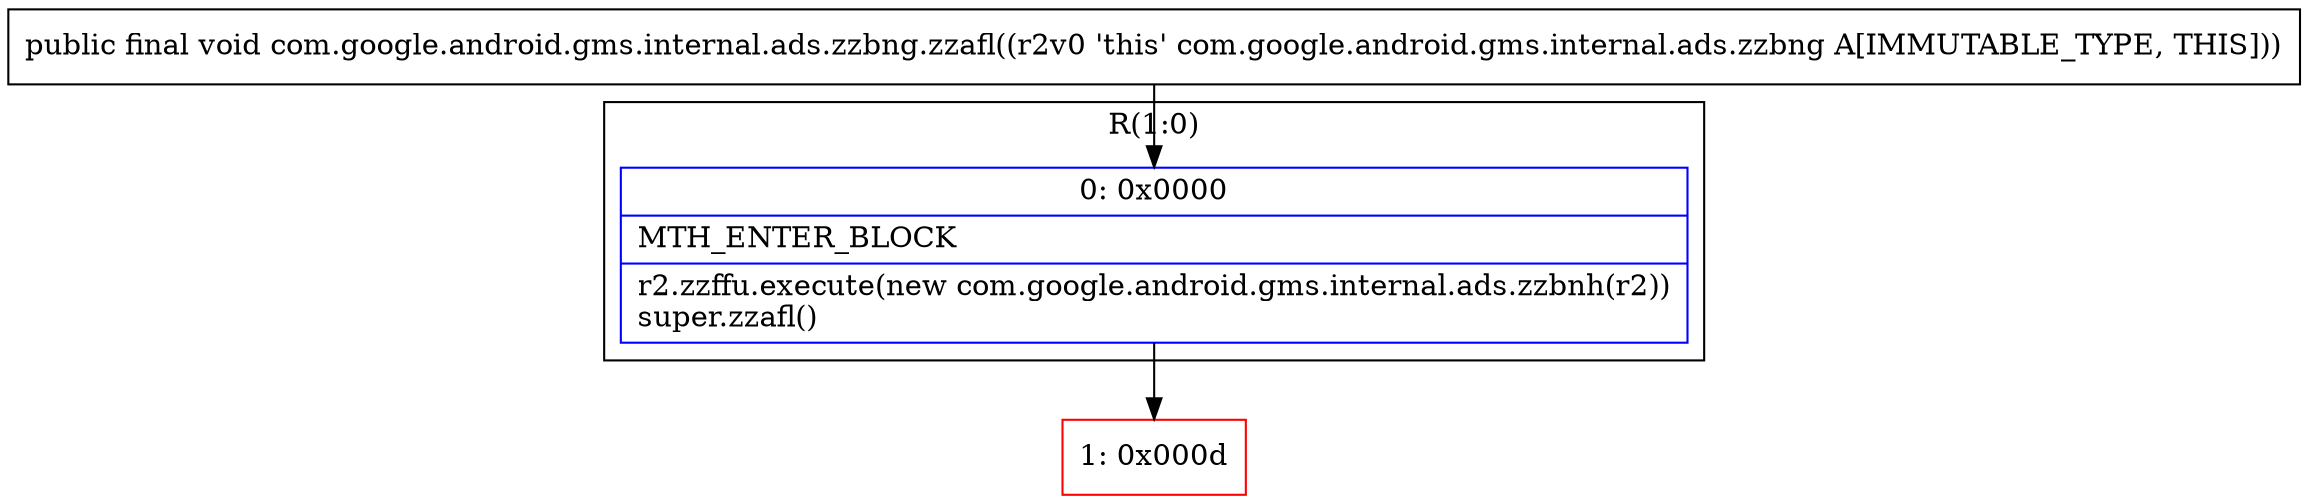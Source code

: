 digraph "CFG forcom.google.android.gms.internal.ads.zzbng.zzafl()V" {
subgraph cluster_Region_146559036 {
label = "R(1:0)";
node [shape=record,color=blue];
Node_0 [shape=record,label="{0\:\ 0x0000|MTH_ENTER_BLOCK\l|r2.zzffu.execute(new com.google.android.gms.internal.ads.zzbnh(r2))\lsuper.zzafl()\l}"];
}
Node_1 [shape=record,color=red,label="{1\:\ 0x000d}"];
MethodNode[shape=record,label="{public final void com.google.android.gms.internal.ads.zzbng.zzafl((r2v0 'this' com.google.android.gms.internal.ads.zzbng A[IMMUTABLE_TYPE, THIS])) }"];
MethodNode -> Node_0;
Node_0 -> Node_1;
}

